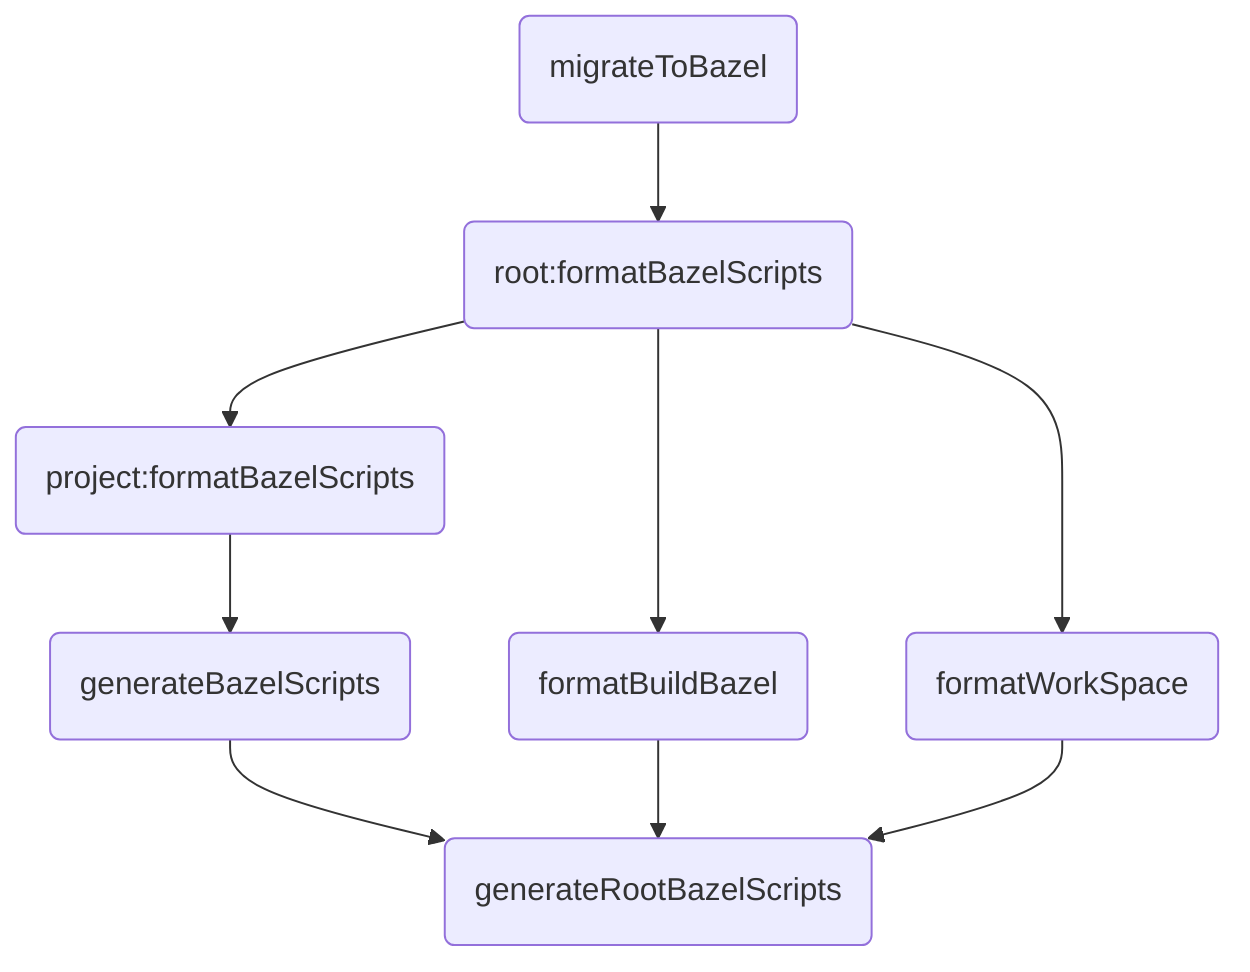 graph TD
    A(generateBazelScripts) --> B(generateRootBazelScripts)
    C(root:formatBazelScripts) --> D(formatBuildBazel)
    C(root:formatBazelScripts) --> E(formatWorkSpace)
    D --> B
    E --> B
    F(project:formatBazelScripts) --> A
    C --> F
    H(migrateToBazel) --> C